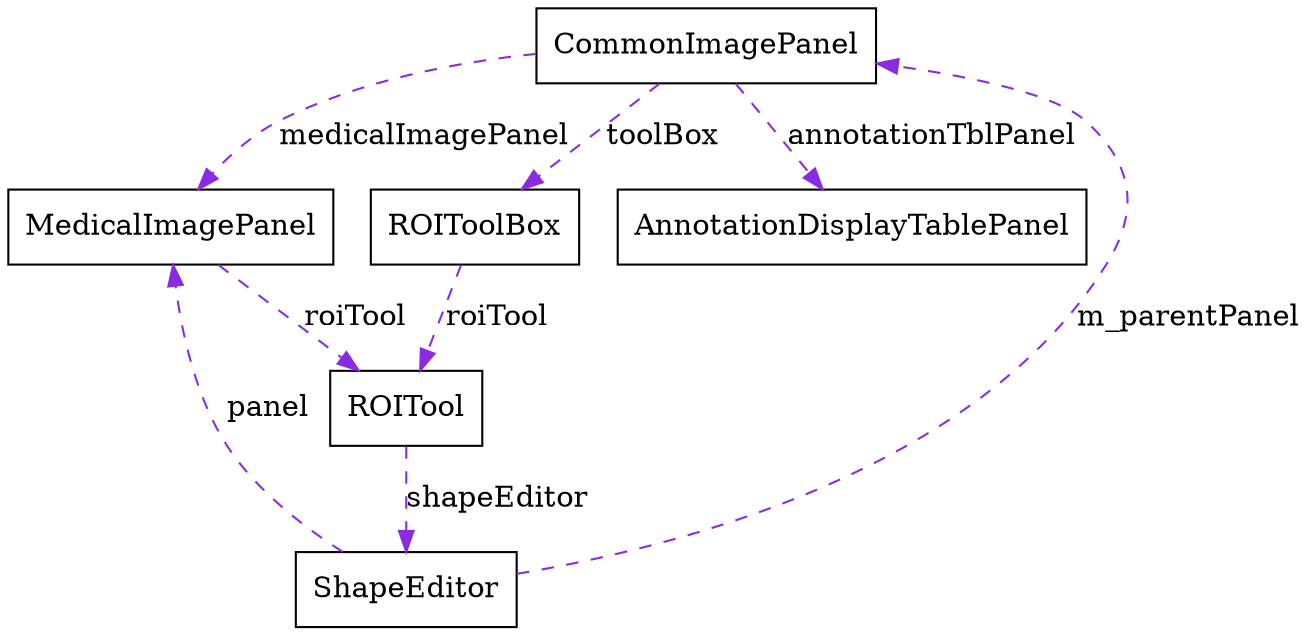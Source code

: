 digraph ImagePanel{
    node [shape = "box"]

    cip [label = "CommonImagePanel"];
    mip [label = "MedicalImagePanel"];
    rt [label = "ROITool"];
    rtb [label = "ROIToolBox"];
    se [label = "ShapeEditor"];
    adtp [label = "AnnotationDisplayTablePanel"]

    cip -> rtb [style = "dashed" color = "blueviolet" label = "toolBox"];

    cip -> adtp [style = "dashed" color = "blueviolet" label = "annotationTblPanel"]

    cip -> mip [style = "dashed" color = "blueviolet" label = "medicalImagePanel"];
    mip -> rt [style = "dashed" color = "blueviolet" label = "roiTool"];
    rt -> se [style = "dashed" color = "blueviolet" label = "shapeEditor"];

    se -> mip [style = "dashed" color = "blueviolet" label = "panel"];
    se -> cip [style = "dashed" color = "blueviolet" label = "m_parentPanel"]

    rtb -> rt [style = "dashed" color = "blueviolet" label = "roiTool"]
}
